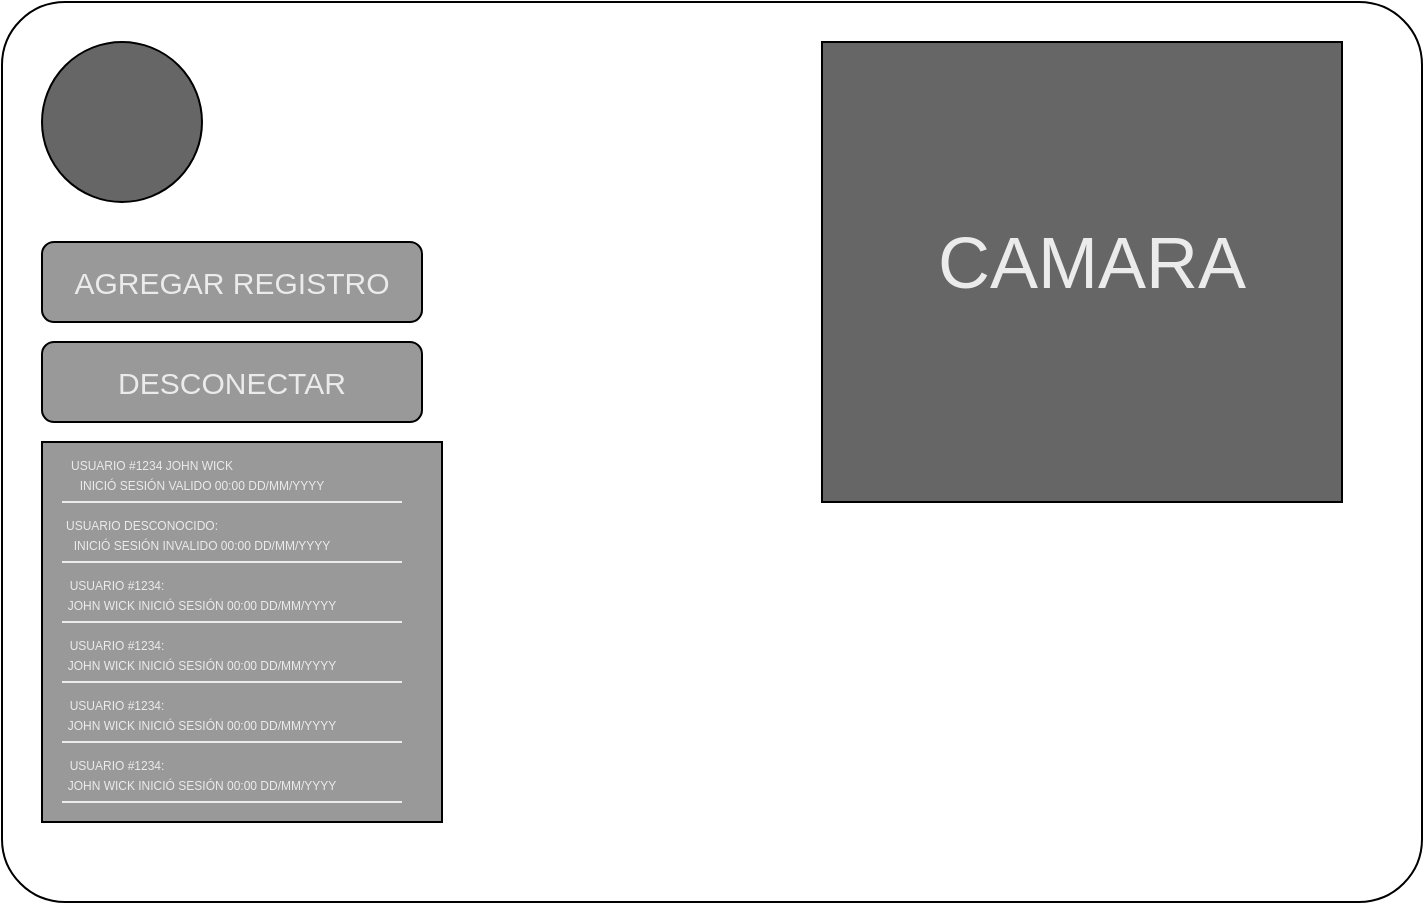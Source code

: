<mxfile version="12.9.9" type="onedrive"><diagram id="DBv9pcsKpw3oI2K38d_5" name="Page-1"><mxGraphModel dx="687" dy="420" grid="1" gridSize="10" guides="1" tooltips="1" connect="1" arrows="1" fold="1" page="1" pageScale="1" pageWidth="827" pageHeight="1169" math="0" shadow="0"><root><mxCell id="0"/><mxCell id="1" parent="0"/><mxCell id="OS0trE1V0sFBSWT1DbeE-1" value="" style="rounded=1;whiteSpace=wrap;html=1;arcSize=7;" parent="1" vertex="1"><mxGeometry x="30" y="20" width="710" height="450" as="geometry"/></mxCell><mxCell id="OS0trE1V0sFBSWT1DbeE-2" value="" style="rounded=0;whiteSpace=wrap;html=1;fillColor=#666666;" parent="1" vertex="1"><mxGeometry x="440" y="40" width="260" height="230" as="geometry"/></mxCell><mxCell id="OS0trE1V0sFBSWT1DbeE-3" value="" style="ellipse;whiteSpace=wrap;html=1;aspect=fixed;fillColor=#666666;" parent="1" vertex="1"><mxGeometry x="50" y="40" width="80" height="80" as="geometry"/></mxCell><mxCell id="OS0trE1V0sFBSWT1DbeE-6" value="&lt;font style=&quot;font-size: 36px&quot; color=&quot;#ebebeb&quot;&gt;CAMARA&lt;/font&gt;" style="text;html=1;strokeColor=none;fillColor=none;align=center;verticalAlign=middle;whiteSpace=wrap;rounded=0;" parent="1" vertex="1"><mxGeometry x="500" y="120" width="150" height="60" as="geometry"/></mxCell><mxCell id="OS0trE1V0sFBSWT1DbeE-7" value="" style="rounded=1;whiteSpace=wrap;html=1;fillColor=#999999;" parent="1" vertex="1"><mxGeometry x="50" y="140" width="190" height="40" as="geometry"/></mxCell><mxCell id="OS0trE1V0sFBSWT1DbeE-9" value="&lt;font style=&quot;font-size: 15px&quot; color=&quot;#ebebeb&quot;&gt;AGREGAR REGISTRO&lt;/font&gt;" style="text;html=1;strokeColor=none;fillColor=none;align=center;verticalAlign=middle;whiteSpace=wrap;rounded=0;" parent="1" vertex="1"><mxGeometry x="60" y="130" width="170" height="60" as="geometry"/></mxCell><mxCell id="OS0trE1V0sFBSWT1DbeE-11" value="" style="rounded=1;whiteSpace=wrap;html=1;fillColor=#999999;" parent="1" vertex="1"><mxGeometry x="50" y="190" width="190" height="40" as="geometry"/></mxCell><mxCell id="OS0trE1V0sFBSWT1DbeE-12" value="&lt;font style=&quot;font-size: 15px&quot; color=&quot;#ebebeb&quot;&gt;DESCONECTAR&lt;/font&gt;" style="text;html=1;strokeColor=none;fillColor=none;align=center;verticalAlign=middle;whiteSpace=wrap;rounded=0;" parent="1" vertex="1"><mxGeometry x="60" y="180" width="170" height="60" as="geometry"/></mxCell><mxCell id="OS0trE1V0sFBSWT1DbeE-13" value="" style="rounded=0;whiteSpace=wrap;html=1;fillColor=#999999;" parent="1" vertex="1"><mxGeometry x="50" y="240" width="200" height="190" as="geometry"/></mxCell><mxCell id="OS0trE1V0sFBSWT1DbeE-14" value="&lt;font style=&quot;font-size: 6px&quot; color=&quot;#ebebeb&quot;&gt;USUARIO #1234&amp;nbsp;&lt;/font&gt;&lt;span style=&quot;color: rgb(235 , 235 , 235) ; font-size: 6px&quot;&gt;JOHN WICK&lt;/span&gt;&lt;font style=&quot;font-size: 6px&quot; color=&quot;#ebebeb&quot;&gt;&lt;br&gt;&lt;/font&gt;" style="text;html=1;strokeColor=none;fillColor=none;align=center;verticalAlign=middle;whiteSpace=wrap;rounded=0;" parent="1" vertex="1"><mxGeometry x="50" y="240" width="110" height="20" as="geometry"/></mxCell><mxCell id="OS0trE1V0sFBSWT1DbeE-16" value="&lt;span style=&quot;color: rgb(235 , 235 , 235) ; font-size: 6px&quot;&gt;INICIÓ SESIÓN VALIDO 00:00 DD/MM/YYYY&lt;/span&gt;&lt;font style=&quot;font-size: 6px&quot; color=&quot;#ebebeb&quot;&gt;&lt;br&gt;&lt;/font&gt;" style="text;html=1;strokeColor=none;fillColor=none;align=center;verticalAlign=middle;whiteSpace=wrap;rounded=0;" parent="1" vertex="1"><mxGeometry x="50" y="250" width="160" height="20" as="geometry"/></mxCell><mxCell id="OS0trE1V0sFBSWT1DbeE-17" value="" style="endArrow=none;html=1;strokeColor=#EBEBEB;" parent="1" edge="1"><mxGeometry width="50" height="50" relative="1" as="geometry"><mxPoint x="60" y="270" as="sourcePoint"/><mxPoint x="230" y="270" as="targetPoint"/></mxGeometry></mxCell><mxCell id="OS0trE1V0sFBSWT1DbeE-18" value="&lt;span style=&quot;color: rgb(235 , 235 , 235) ; font-size: 6px&quot;&gt;INICIÓ SESIÓN INVALIDO 00:00 DD/MM/YYYY&lt;/span&gt;&lt;font style=&quot;font-size: 6px&quot; color=&quot;#ebebeb&quot;&gt;&lt;br&gt;&lt;/font&gt;" style="text;html=1;strokeColor=none;fillColor=none;align=center;verticalAlign=middle;whiteSpace=wrap;rounded=0;" parent="1" vertex="1"><mxGeometry x="50" y="280" width="160" height="20" as="geometry"/></mxCell><mxCell id="OS0trE1V0sFBSWT1DbeE-19" value="&lt;font style=&quot;font-size: 6px&quot; color=&quot;#ebebeb&quot;&gt;USUARIO DESCONOCIDO: &lt;br&gt;&lt;/font&gt;" style="text;html=1;strokeColor=none;fillColor=none;align=center;verticalAlign=middle;whiteSpace=wrap;rounded=0;" parent="1" vertex="1"><mxGeometry x="60" y="270" width="80" height="20" as="geometry"/></mxCell><mxCell id="OS0trE1V0sFBSWT1DbeE-20" value="" style="endArrow=none;html=1;strokeColor=#EBEBEB;" parent="1" edge="1"><mxGeometry width="50" height="50" relative="1" as="geometry"><mxPoint x="60" y="300" as="sourcePoint"/><mxPoint x="230" y="300" as="targetPoint"/></mxGeometry></mxCell><mxCell id="OS0trE1V0sFBSWT1DbeE-21" value="&lt;span style=&quot;color: rgb(235 , 235 , 235) ; font-size: 6px&quot;&gt;JOHN WICK INICIÓ SESIÓN 00:00 DD/MM/YYYY&lt;/span&gt;&lt;font style=&quot;font-size: 6px&quot; color=&quot;#ebebeb&quot;&gt;&lt;br&gt;&lt;/font&gt;" style="text;html=1;strokeColor=none;fillColor=none;align=center;verticalAlign=middle;whiteSpace=wrap;rounded=0;" parent="1" vertex="1"><mxGeometry x="50" y="310" width="160" height="20" as="geometry"/></mxCell><mxCell id="OS0trE1V0sFBSWT1DbeE-22" value="&lt;font style=&quot;font-size: 6px&quot; color=&quot;#ebebeb&quot;&gt;USUARIO #1234: &lt;br&gt;&lt;/font&gt;" style="text;html=1;strokeColor=none;fillColor=none;align=center;verticalAlign=middle;whiteSpace=wrap;rounded=0;" parent="1" vertex="1"><mxGeometry x="50" y="300" width="75" height="20" as="geometry"/></mxCell><mxCell id="OS0trE1V0sFBSWT1DbeE-23" value="" style="endArrow=none;html=1;strokeColor=#EBEBEB;" parent="1" edge="1"><mxGeometry width="50" height="50" relative="1" as="geometry"><mxPoint x="60" y="330" as="sourcePoint"/><mxPoint x="230" y="330" as="targetPoint"/></mxGeometry></mxCell><mxCell id="OS0trE1V0sFBSWT1DbeE-24" value="&lt;span style=&quot;color: rgb(235 , 235 , 235) ; font-size: 6px&quot;&gt;JOHN WICK INICIÓ SESIÓN 00:00 DD/MM/YYYY&lt;/span&gt;&lt;font style=&quot;font-size: 6px&quot; color=&quot;#ebebeb&quot;&gt;&lt;br&gt;&lt;/font&gt;" style="text;html=1;strokeColor=none;fillColor=none;align=center;verticalAlign=middle;whiteSpace=wrap;rounded=0;" parent="1" vertex="1"><mxGeometry x="50" y="340" width="160" height="20" as="geometry"/></mxCell><mxCell id="OS0trE1V0sFBSWT1DbeE-25" value="&lt;font style=&quot;font-size: 6px&quot; color=&quot;#ebebeb&quot;&gt;USUARIO #1234: &lt;br&gt;&lt;/font&gt;" style="text;html=1;strokeColor=none;fillColor=none;align=center;verticalAlign=middle;whiteSpace=wrap;rounded=0;" parent="1" vertex="1"><mxGeometry x="50" y="330" width="75" height="20" as="geometry"/></mxCell><mxCell id="OS0trE1V0sFBSWT1DbeE-26" value="" style="endArrow=none;html=1;strokeColor=#EBEBEB;" parent="1" edge="1"><mxGeometry width="50" height="50" relative="1" as="geometry"><mxPoint x="60" y="360" as="sourcePoint"/><mxPoint x="230" y="360" as="targetPoint"/></mxGeometry></mxCell><mxCell id="OS0trE1V0sFBSWT1DbeE-27" value="&lt;span style=&quot;color: rgb(235 , 235 , 235) ; font-size: 6px&quot;&gt;JOHN WICK INICIÓ SESIÓN 00:00 DD/MM/YYYY&lt;/span&gt;&lt;font style=&quot;font-size: 6px&quot; color=&quot;#ebebeb&quot;&gt;&lt;br&gt;&lt;/font&gt;" style="text;html=1;strokeColor=none;fillColor=none;align=center;verticalAlign=middle;whiteSpace=wrap;rounded=0;" parent="1" vertex="1"><mxGeometry x="50" y="370" width="160" height="20" as="geometry"/></mxCell><mxCell id="OS0trE1V0sFBSWT1DbeE-28" value="&lt;font style=&quot;font-size: 6px&quot; color=&quot;#ebebeb&quot;&gt;USUARIO #1234: &lt;br&gt;&lt;/font&gt;" style="text;html=1;strokeColor=none;fillColor=none;align=center;verticalAlign=middle;whiteSpace=wrap;rounded=0;" parent="1" vertex="1"><mxGeometry x="50" y="360" width="75" height="20" as="geometry"/></mxCell><mxCell id="OS0trE1V0sFBSWT1DbeE-29" value="" style="endArrow=none;html=1;strokeColor=#EBEBEB;" parent="1" edge="1"><mxGeometry width="50" height="50" relative="1" as="geometry"><mxPoint x="60" y="390" as="sourcePoint"/><mxPoint x="230" y="390" as="targetPoint"/></mxGeometry></mxCell><mxCell id="OS0trE1V0sFBSWT1DbeE-30" value="&lt;span style=&quot;color: rgb(235 , 235 , 235) ; font-size: 6px&quot;&gt;JOHN WICK INICIÓ SESIÓN 00:00 DD/MM/YYYY&lt;/span&gt;&lt;font style=&quot;font-size: 6px&quot; color=&quot;#ebebeb&quot;&gt;&lt;br&gt;&lt;/font&gt;" style="text;html=1;strokeColor=none;fillColor=none;align=center;verticalAlign=middle;whiteSpace=wrap;rounded=0;" parent="1" vertex="1"><mxGeometry x="50" y="400" width="160" height="20" as="geometry"/></mxCell><mxCell id="OS0trE1V0sFBSWT1DbeE-31" value="&lt;font style=&quot;font-size: 6px&quot; color=&quot;#ebebeb&quot;&gt;USUARIO #1234: &lt;br&gt;&lt;/font&gt;" style="text;html=1;strokeColor=none;fillColor=none;align=center;verticalAlign=middle;whiteSpace=wrap;rounded=0;" parent="1" vertex="1"><mxGeometry x="50" y="390" width="75" height="20" as="geometry"/></mxCell><mxCell id="OS0trE1V0sFBSWT1DbeE-32" value="" style="endArrow=none;html=1;strokeColor=#EBEBEB;" parent="1" edge="1"><mxGeometry width="50" height="50" relative="1" as="geometry"><mxPoint x="60" y="420" as="sourcePoint"/><mxPoint x="230" y="420" as="targetPoint"/></mxGeometry></mxCell><mxCell id="OS0trE1V0sFBSWT1DbeE-34" value="" style="shape=image;html=1;verticalAlign=top;verticalLabelPosition=bottom;labelBackgroundColor=#ffffff;imageAspect=0;aspect=fixed;image=https://cdn3.iconfinder.com/data/icons/fugue/icon_shadowless/ui-scroll-bar.png;fillColor=#999999;" parent="1" vertex="1"><mxGeometry x="220" y="240" width="40" height="40" as="geometry"/></mxCell></root></mxGraphModel></diagram></mxfile>